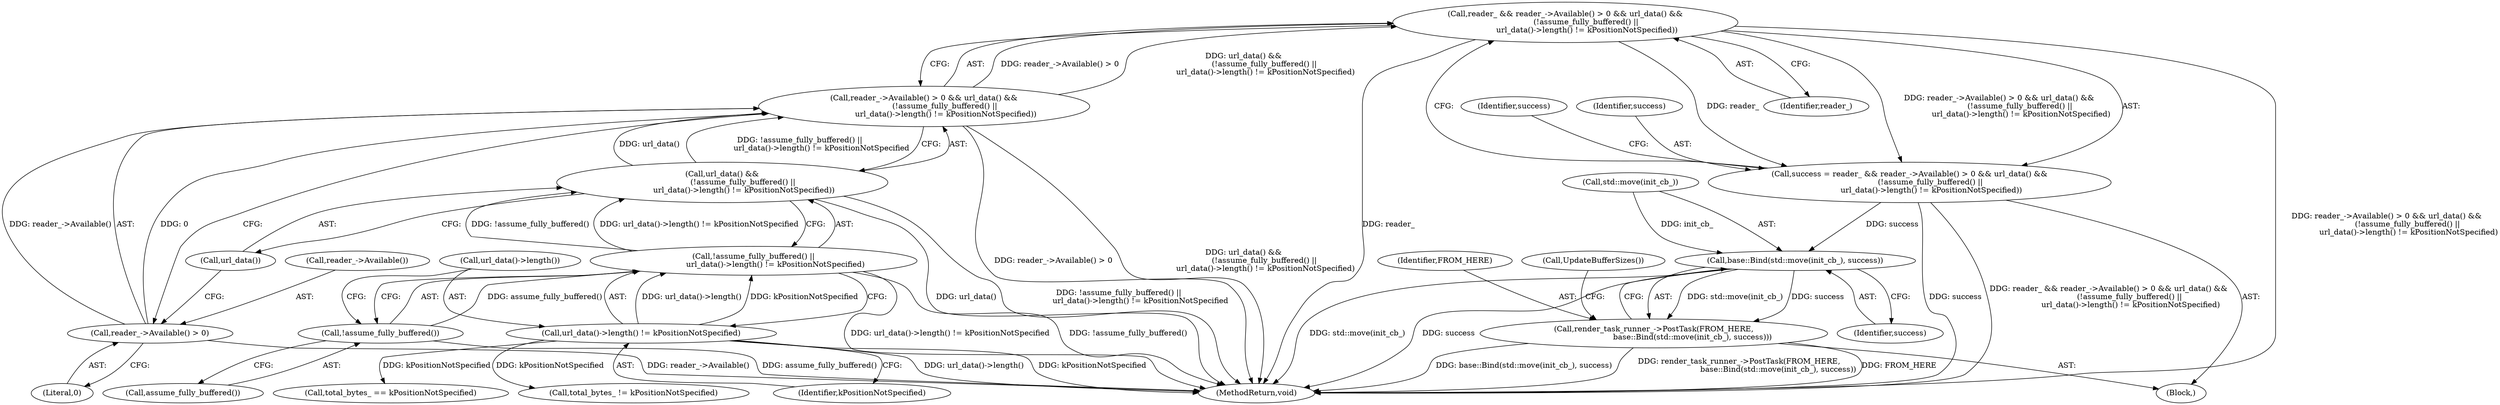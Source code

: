 digraph "0_Chrome_a9cbaa7a40e2b2723cfc2f266c42f4980038a949_4@API" {
"1000114" [label="(Call,reader_ && reader_->Available() > 0 && url_data() &&\n                 (!assume_fully_buffered() ||\n                  url_data()->length() != kPositionNotSpecified))"];
"1000116" [label="(Call,reader_->Available() > 0 && url_data() &&\n                 (!assume_fully_buffered() ||\n                  url_data()->length() != kPositionNotSpecified))"];
"1000117" [label="(Call,reader_->Available() > 0)"];
"1000120" [label="(Call,url_data() &&\n                 (!assume_fully_buffered() ||\n                  url_data()->length() != kPositionNotSpecified))"];
"1000122" [label="(Call,!assume_fully_buffered() ||\n                  url_data()->length() != kPositionNotSpecified)"];
"1000123" [label="(Call,!assume_fully_buffered())"];
"1000125" [label="(Call,url_data()->length() != kPositionNotSpecified)"];
"1000112" [label="(Call,success = reader_ && reader_->Available() > 0 && url_data() &&\n                 (!assume_fully_buffered() ||\n                  url_data()->length() != kPositionNotSpecified))"];
"1000186" [label="(Call,base::Bind(std::move(init_cb_), success))"];
"1000184" [label="(Call,render_task_runner_->PostTask(FROM_HERE,\n                                base::Bind(std::move(init_cb_), success)))"];
"1000193" [label="(MethodReturn,void)"];
"1000142" [label="(Call,total_bytes_ == kPositionNotSpecified)"];
"1000118" [label="(Call,reader_->Available())"];
"1000129" [label="(Identifier,success)"];
"1000113" [label="(Identifier,success)"];
"1000119" [label="(Literal,0)"];
"1000114" [label="(Call,reader_ && reader_->Available() > 0 && url_data() &&\n                 (!assume_fully_buffered() ||\n                  url_data()->length() != kPositionNotSpecified))"];
"1000120" [label="(Call,url_data() &&\n                 (!assume_fully_buffered() ||\n                  url_data()->length() != kPositionNotSpecified))"];
"1000125" [label="(Call,url_data()->length() != kPositionNotSpecified)"];
"1000167" [label="(Call,total_bytes_ != kPositionNotSpecified)"];
"1000122" [label="(Call,!assume_fully_buffered() ||\n                  url_data()->length() != kPositionNotSpecified)"];
"1000115" [label="(Identifier,reader_)"];
"1000189" [label="(Identifier,success)"];
"1000126" [label="(Call,url_data()->length())"];
"1000186" [label="(Call,base::Bind(std::move(init_cb_), success))"];
"1000117" [label="(Call,reader_->Available() > 0)"];
"1000185" [label="(Identifier,FROM_HERE)"];
"1000123" [label="(Call,!assume_fully_buffered())"];
"1000124" [label="(Call,assume_fully_buffered())"];
"1000116" [label="(Call,reader_->Available() > 0 && url_data() &&\n                 (!assume_fully_buffered() ||\n                  url_data()->length() != kPositionNotSpecified))"];
"1000187" [label="(Call,std::move(init_cb_))"];
"1000184" [label="(Call,render_task_runner_->PostTask(FROM_HERE,\n                                base::Bind(std::move(init_cb_), success)))"];
"1000190" [label="(Call,UpdateBufferSizes())"];
"1000127" [label="(Identifier,kPositionNotSpecified)"];
"1000112" [label="(Call,success = reader_ && reader_->Available() > 0 && url_data() &&\n                 (!assume_fully_buffered() ||\n                  url_data()->length() != kPositionNotSpecified))"];
"1000121" [label="(Call,url_data())"];
"1000101" [label="(Block,)"];
"1000114" -> "1000112"  [label="AST: "];
"1000114" -> "1000115"  [label="CFG: "];
"1000114" -> "1000116"  [label="CFG: "];
"1000115" -> "1000114"  [label="AST: "];
"1000116" -> "1000114"  [label="AST: "];
"1000112" -> "1000114"  [label="CFG: "];
"1000114" -> "1000193"  [label="DDG: reader_"];
"1000114" -> "1000193"  [label="DDG: reader_->Available() > 0 && url_data() &&\n                 (!assume_fully_buffered() ||\n                  url_data()->length() != kPositionNotSpecified)"];
"1000114" -> "1000112"  [label="DDG: reader_"];
"1000114" -> "1000112"  [label="DDG: reader_->Available() > 0 && url_data() &&\n                 (!assume_fully_buffered() ||\n                  url_data()->length() != kPositionNotSpecified)"];
"1000116" -> "1000114"  [label="DDG: reader_->Available() > 0"];
"1000116" -> "1000114"  [label="DDG: url_data() &&\n                 (!assume_fully_buffered() ||\n                  url_data()->length() != kPositionNotSpecified)"];
"1000116" -> "1000117"  [label="CFG: "];
"1000116" -> "1000120"  [label="CFG: "];
"1000117" -> "1000116"  [label="AST: "];
"1000120" -> "1000116"  [label="AST: "];
"1000116" -> "1000193"  [label="DDG: reader_->Available() > 0"];
"1000116" -> "1000193"  [label="DDG: url_data() &&\n                 (!assume_fully_buffered() ||\n                  url_data()->length() != kPositionNotSpecified)"];
"1000117" -> "1000116"  [label="DDG: reader_->Available()"];
"1000117" -> "1000116"  [label="DDG: 0"];
"1000120" -> "1000116"  [label="DDG: url_data()"];
"1000120" -> "1000116"  [label="DDG: !assume_fully_buffered() ||\n                  url_data()->length() != kPositionNotSpecified"];
"1000117" -> "1000119"  [label="CFG: "];
"1000118" -> "1000117"  [label="AST: "];
"1000119" -> "1000117"  [label="AST: "];
"1000121" -> "1000117"  [label="CFG: "];
"1000117" -> "1000193"  [label="DDG: reader_->Available()"];
"1000120" -> "1000121"  [label="CFG: "];
"1000120" -> "1000122"  [label="CFG: "];
"1000121" -> "1000120"  [label="AST: "];
"1000122" -> "1000120"  [label="AST: "];
"1000120" -> "1000193"  [label="DDG: url_data()"];
"1000120" -> "1000193"  [label="DDG: !assume_fully_buffered() ||\n                  url_data()->length() != kPositionNotSpecified"];
"1000122" -> "1000120"  [label="DDG: !assume_fully_buffered()"];
"1000122" -> "1000120"  [label="DDG: url_data()->length() != kPositionNotSpecified"];
"1000122" -> "1000123"  [label="CFG: "];
"1000122" -> "1000125"  [label="CFG: "];
"1000123" -> "1000122"  [label="AST: "];
"1000125" -> "1000122"  [label="AST: "];
"1000122" -> "1000193"  [label="DDG: url_data()->length() != kPositionNotSpecified"];
"1000122" -> "1000193"  [label="DDG: !assume_fully_buffered()"];
"1000123" -> "1000122"  [label="DDG: assume_fully_buffered()"];
"1000125" -> "1000122"  [label="DDG: url_data()->length()"];
"1000125" -> "1000122"  [label="DDG: kPositionNotSpecified"];
"1000123" -> "1000124"  [label="CFG: "];
"1000124" -> "1000123"  [label="AST: "];
"1000126" -> "1000123"  [label="CFG: "];
"1000123" -> "1000193"  [label="DDG: assume_fully_buffered()"];
"1000125" -> "1000127"  [label="CFG: "];
"1000126" -> "1000125"  [label="AST: "];
"1000127" -> "1000125"  [label="AST: "];
"1000125" -> "1000193"  [label="DDG: kPositionNotSpecified"];
"1000125" -> "1000193"  [label="DDG: url_data()->length()"];
"1000125" -> "1000142"  [label="DDG: kPositionNotSpecified"];
"1000125" -> "1000167"  [label="DDG: kPositionNotSpecified"];
"1000112" -> "1000101"  [label="AST: "];
"1000113" -> "1000112"  [label="AST: "];
"1000129" -> "1000112"  [label="CFG: "];
"1000112" -> "1000193"  [label="DDG: reader_ && reader_->Available() > 0 && url_data() &&\n                 (!assume_fully_buffered() ||\n                  url_data()->length() != kPositionNotSpecified)"];
"1000112" -> "1000193"  [label="DDG: success"];
"1000112" -> "1000186"  [label="DDG: success"];
"1000186" -> "1000184"  [label="AST: "];
"1000186" -> "1000189"  [label="CFG: "];
"1000187" -> "1000186"  [label="AST: "];
"1000189" -> "1000186"  [label="AST: "];
"1000184" -> "1000186"  [label="CFG: "];
"1000186" -> "1000193"  [label="DDG: std::move(init_cb_)"];
"1000186" -> "1000193"  [label="DDG: success"];
"1000186" -> "1000184"  [label="DDG: std::move(init_cb_)"];
"1000186" -> "1000184"  [label="DDG: success"];
"1000187" -> "1000186"  [label="DDG: init_cb_"];
"1000184" -> "1000101"  [label="AST: "];
"1000185" -> "1000184"  [label="AST: "];
"1000190" -> "1000184"  [label="CFG: "];
"1000184" -> "1000193"  [label="DDG: FROM_HERE"];
"1000184" -> "1000193"  [label="DDG: base::Bind(std::move(init_cb_), success)"];
"1000184" -> "1000193"  [label="DDG: render_task_runner_->PostTask(FROM_HERE,\n                                base::Bind(std::move(init_cb_), success))"];
}
